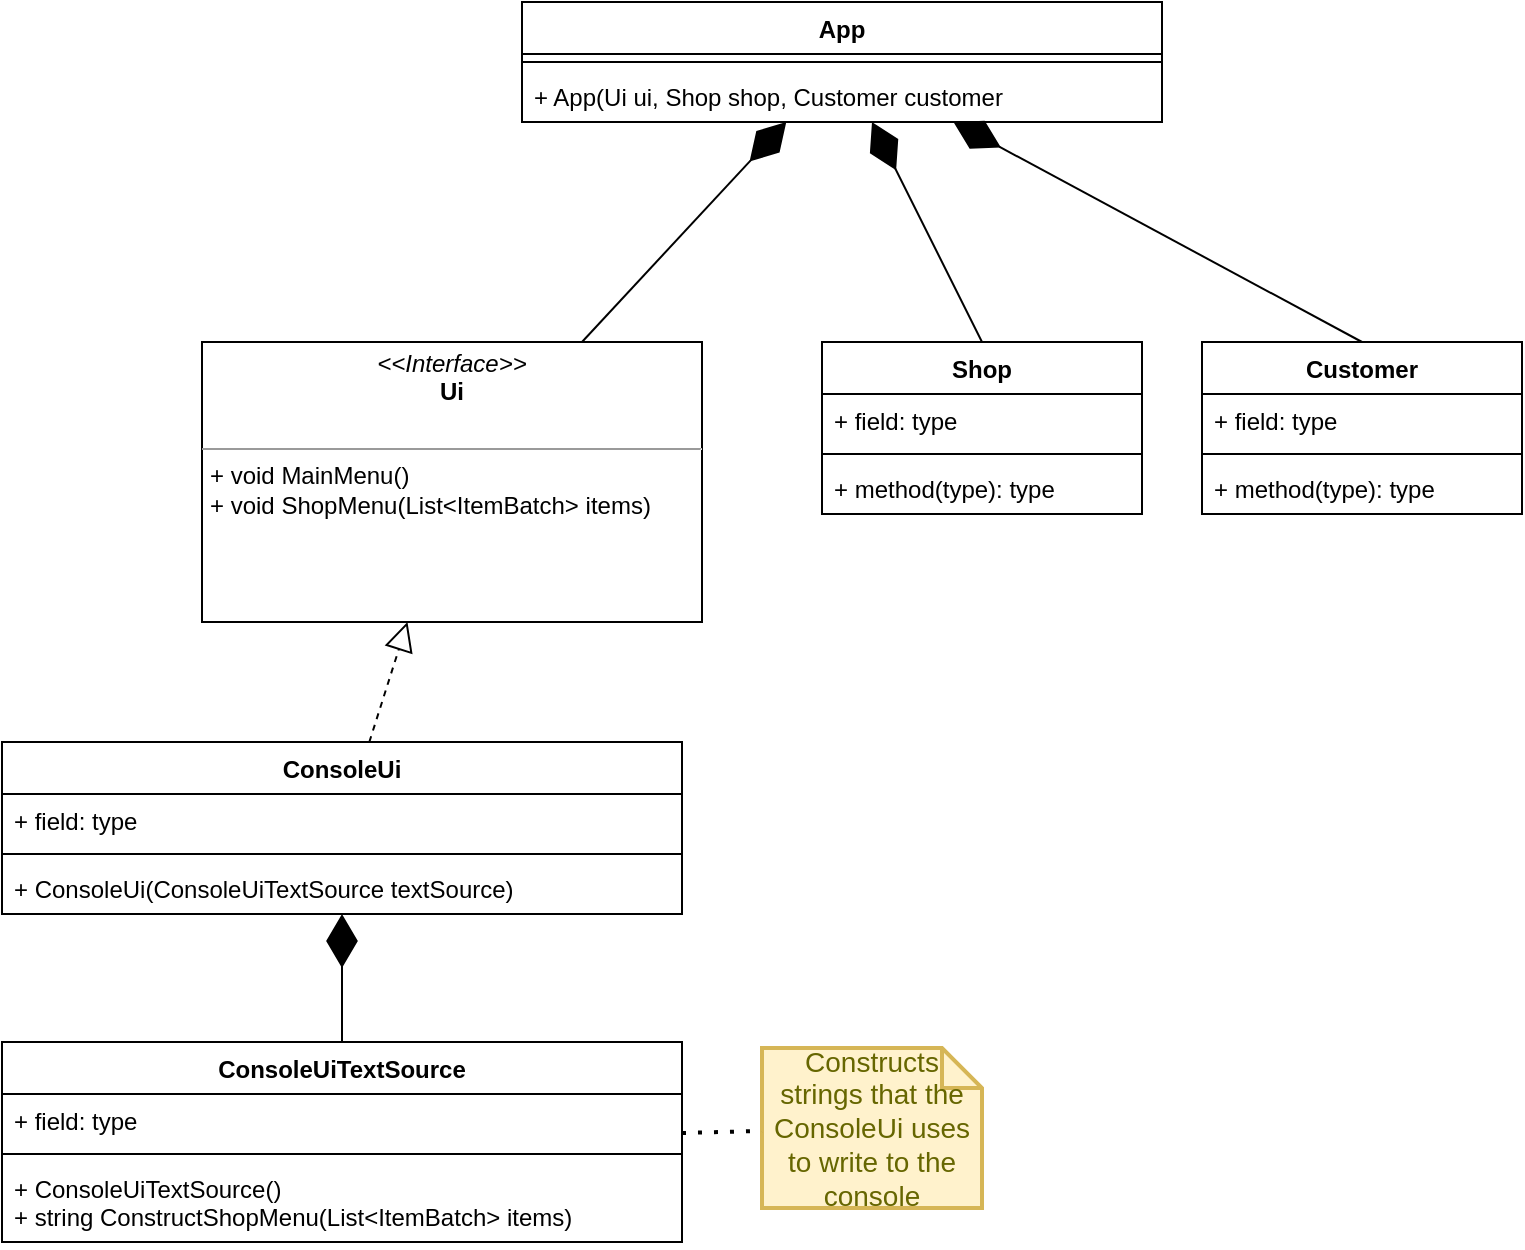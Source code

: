 <mxfile version="16.5.1" type="device"><diagram id="dqkbUDT-BQwjQ_gwmymV" name="Page-1"><mxGraphModel dx="1702" dy="865" grid="1" gridSize="10" guides="1" tooltips="1" connect="1" arrows="1" fold="1" page="1" pageScale="1" pageWidth="300" pageHeight="300" math="0" shadow="0"><root><mxCell id="0"/><mxCell id="1" parent="0"/><mxCell id="gzTI-oJf4O6j09UwgTtp-1" value="App" style="swimlane;fontStyle=1;align=center;verticalAlign=top;childLayout=stackLayout;horizontal=1;startSize=26;horizontalStack=0;resizeParent=1;resizeParentMax=0;resizeLast=0;collapsible=1;marginBottom=0;" parent="1" vertex="1"><mxGeometry x="-80" y="250" width="320" height="60" as="geometry"/></mxCell><mxCell id="gzTI-oJf4O6j09UwgTtp-3" value="" style="line;strokeWidth=1;fillColor=none;align=left;verticalAlign=middle;spacingTop=-1;spacingLeft=3;spacingRight=3;rotatable=0;labelPosition=right;points=[];portConstraint=eastwest;" parent="gzTI-oJf4O6j09UwgTtp-1" vertex="1"><mxGeometry y="26" width="320" height="8" as="geometry"/></mxCell><mxCell id="gzTI-oJf4O6j09UwgTtp-4" value="+ App(Ui ui, Shop shop, Customer customer" style="text;strokeColor=none;fillColor=none;align=left;verticalAlign=top;spacingLeft=4;spacingRight=4;overflow=hidden;rotatable=0;points=[[0,0.5],[1,0.5]];portConstraint=eastwest;" parent="gzTI-oJf4O6j09UwgTtp-1" vertex="1"><mxGeometry y="34" width="320" height="26" as="geometry"/></mxCell><mxCell id="gzTI-oJf4O6j09UwgTtp-10" value="&lt;p style=&quot;margin: 0px ; margin-top: 4px ; text-align: center&quot;&gt;&lt;i&gt;&amp;lt;&amp;lt;Interface&amp;gt;&amp;gt;&lt;/i&gt;&lt;br&gt;&lt;b&gt;Ui&lt;/b&gt;&lt;/p&gt;&lt;p style=&quot;margin: 0px ; margin-left: 4px&quot;&gt;&lt;br&gt;&lt;/p&gt;&lt;hr size=&quot;1&quot;&gt;&lt;p style=&quot;margin: 0px ; margin-left: 4px&quot;&gt;+ void MainMenu()&lt;br&gt;&lt;/p&gt;&lt;p style=&quot;margin: 0px ; margin-left: 4px&quot;&gt;+ void ShopMenu(List&amp;lt;ItemBatch&amp;gt; items)&lt;/p&gt;" style="verticalAlign=top;align=left;overflow=fill;fontSize=12;fontFamily=Helvetica;html=1;" parent="1" vertex="1"><mxGeometry x="-240" y="420" width="250" height="140" as="geometry"/></mxCell><mxCell id="gzTI-oJf4O6j09UwgTtp-11" value="" style="endArrow=block;dashed=1;endFill=0;endSize=12;html=1;rounded=0;" parent="1" source="IUtSUDqgoTSuwJEiN3sf-1" target="gzTI-oJf4O6j09UwgTtp-10" edge="1"><mxGeometry width="160" relative="1" as="geometry"><mxPoint x="-199.969" y="634" as="sourcePoint"/><mxPoint x="160" y="434" as="targetPoint"/></mxGeometry></mxCell><mxCell id="gzTI-oJf4O6j09UwgTtp-16" value="Shop" style="swimlane;fontStyle=1;align=center;verticalAlign=top;childLayout=stackLayout;horizontal=1;startSize=26;horizontalStack=0;resizeParent=1;resizeParentMax=0;resizeLast=0;collapsible=1;marginBottom=0;" parent="1" vertex="1"><mxGeometry x="70" y="420" width="160" height="86" as="geometry"/></mxCell><mxCell id="gzTI-oJf4O6j09UwgTtp-17" value="+ field: type" style="text;strokeColor=none;fillColor=none;align=left;verticalAlign=top;spacingLeft=4;spacingRight=4;overflow=hidden;rotatable=0;points=[[0,0.5],[1,0.5]];portConstraint=eastwest;" parent="gzTI-oJf4O6j09UwgTtp-16" vertex="1"><mxGeometry y="26" width="160" height="26" as="geometry"/></mxCell><mxCell id="gzTI-oJf4O6j09UwgTtp-18" value="" style="line;strokeWidth=1;fillColor=none;align=left;verticalAlign=middle;spacingTop=-1;spacingLeft=3;spacingRight=3;rotatable=0;labelPosition=right;points=[];portConstraint=eastwest;" parent="gzTI-oJf4O6j09UwgTtp-16" vertex="1"><mxGeometry y="52" width="160" height="8" as="geometry"/></mxCell><mxCell id="gzTI-oJf4O6j09UwgTtp-19" value="+ method(type): type" style="text;strokeColor=none;fillColor=none;align=left;verticalAlign=top;spacingLeft=4;spacingRight=4;overflow=hidden;rotatable=0;points=[[0,0.5],[1,0.5]];portConstraint=eastwest;" parent="gzTI-oJf4O6j09UwgTtp-16" vertex="1"><mxGeometry y="60" width="160" height="26" as="geometry"/></mxCell><mxCell id="gzTI-oJf4O6j09UwgTtp-20" value="Customer" style="swimlane;fontStyle=1;align=center;verticalAlign=top;childLayout=stackLayout;horizontal=1;startSize=26;horizontalStack=0;resizeParent=1;resizeParentMax=0;resizeLast=0;collapsible=1;marginBottom=0;" parent="1" vertex="1"><mxGeometry x="260" y="420" width="160" height="86" as="geometry"/></mxCell><mxCell id="gzTI-oJf4O6j09UwgTtp-21" value="+ field: type" style="text;strokeColor=none;fillColor=none;align=left;verticalAlign=top;spacingLeft=4;spacingRight=4;overflow=hidden;rotatable=0;points=[[0,0.5],[1,0.5]];portConstraint=eastwest;" parent="gzTI-oJf4O6j09UwgTtp-20" vertex="1"><mxGeometry y="26" width="160" height="26" as="geometry"/></mxCell><mxCell id="gzTI-oJf4O6j09UwgTtp-22" value="" style="line;strokeWidth=1;fillColor=none;align=left;verticalAlign=middle;spacingTop=-1;spacingLeft=3;spacingRight=3;rotatable=0;labelPosition=right;points=[];portConstraint=eastwest;" parent="gzTI-oJf4O6j09UwgTtp-20" vertex="1"><mxGeometry y="52" width="160" height="8" as="geometry"/></mxCell><mxCell id="gzTI-oJf4O6j09UwgTtp-23" value="+ method(type): type" style="text;strokeColor=none;fillColor=none;align=left;verticalAlign=top;spacingLeft=4;spacingRight=4;overflow=hidden;rotatable=0;points=[[0,0.5],[1,0.5]];portConstraint=eastwest;" parent="gzTI-oJf4O6j09UwgTtp-20" vertex="1"><mxGeometry y="60" width="160" height="26" as="geometry"/></mxCell><mxCell id="gzTI-oJf4O6j09UwgTtp-24" value="" style="endArrow=diamondThin;endFill=1;endSize=24;html=1;rounded=0;exitX=0.5;exitY=0;exitDx=0;exitDy=0;" parent="1" source="gzTI-oJf4O6j09UwgTtp-20" target="gzTI-oJf4O6j09UwgTtp-1" edge="1"><mxGeometry width="160" relative="1" as="geometry"><mxPoint x="90" y="350" as="sourcePoint"/><mxPoint x="230" y="440" as="targetPoint"/></mxGeometry></mxCell><mxCell id="gzTI-oJf4O6j09UwgTtp-25" value="" style="endArrow=diamondThin;endFill=1;endSize=24;html=1;rounded=0;exitX=0.5;exitY=0;exitDx=0;exitDy=0;" parent="1" source="gzTI-oJf4O6j09UwgTtp-16" target="gzTI-oJf4O6j09UwgTtp-1" edge="1"><mxGeometry width="160" relative="1" as="geometry"><mxPoint x="290" y="430" as="sourcePoint"/><mxPoint x="80" y="310" as="targetPoint"/><Array as="points"/></mxGeometry></mxCell><mxCell id="gzTI-oJf4O6j09UwgTtp-26" value="" style="endArrow=diamondThin;endFill=1;endSize=24;html=1;rounded=0;" parent="1" source="gzTI-oJf4O6j09UwgTtp-10" target="gzTI-oJf4O6j09UwgTtp-1" edge="1"><mxGeometry width="160" relative="1" as="geometry"><mxPoint x="70" y="440" as="sourcePoint"/><mxPoint x="230" y="440" as="targetPoint"/></mxGeometry></mxCell><mxCell id="IUtSUDqgoTSuwJEiN3sf-1" value="ConsoleUi" style="swimlane;fontStyle=1;align=center;verticalAlign=top;childLayout=stackLayout;horizontal=1;startSize=26;horizontalStack=0;resizeParent=1;resizeParentMax=0;resizeLast=0;collapsible=1;marginBottom=0;" vertex="1" parent="1"><mxGeometry x="-340" y="620" width="340" height="86" as="geometry"/></mxCell><mxCell id="IUtSUDqgoTSuwJEiN3sf-2" value="+ field: type" style="text;strokeColor=none;fillColor=none;align=left;verticalAlign=top;spacingLeft=4;spacingRight=4;overflow=hidden;rotatable=0;points=[[0,0.5],[1,0.5]];portConstraint=eastwest;" vertex="1" parent="IUtSUDqgoTSuwJEiN3sf-1"><mxGeometry y="26" width="340" height="26" as="geometry"/></mxCell><mxCell id="IUtSUDqgoTSuwJEiN3sf-3" value="" style="line;strokeWidth=1;fillColor=none;align=left;verticalAlign=middle;spacingTop=-1;spacingLeft=3;spacingRight=3;rotatable=0;labelPosition=right;points=[];portConstraint=eastwest;" vertex="1" parent="IUtSUDqgoTSuwJEiN3sf-1"><mxGeometry y="52" width="340" height="8" as="geometry"/></mxCell><mxCell id="IUtSUDqgoTSuwJEiN3sf-4" value="+ ConsoleUi(ConsoleUiTextSource textSource)" style="text;strokeColor=none;fillColor=none;align=left;verticalAlign=top;spacingLeft=4;spacingRight=4;overflow=hidden;rotatable=0;points=[[0,0.5],[1,0.5]];portConstraint=eastwest;" vertex="1" parent="IUtSUDqgoTSuwJEiN3sf-1"><mxGeometry y="60" width="340" height="26" as="geometry"/></mxCell><mxCell id="IUtSUDqgoTSuwJEiN3sf-6" value="ConsoleUiTextSource" style="swimlane;fontStyle=1;align=center;verticalAlign=top;childLayout=stackLayout;horizontal=1;startSize=26;horizontalStack=0;resizeParent=1;resizeParentMax=0;resizeLast=0;collapsible=1;marginBottom=0;" vertex="1" parent="1"><mxGeometry x="-340" y="770" width="340" height="100" as="geometry"/></mxCell><mxCell id="IUtSUDqgoTSuwJEiN3sf-7" value="+ field: type" style="text;strokeColor=none;fillColor=none;align=left;verticalAlign=top;spacingLeft=4;spacingRight=4;overflow=hidden;rotatable=0;points=[[0,0.5],[1,0.5]];portConstraint=eastwest;" vertex="1" parent="IUtSUDqgoTSuwJEiN3sf-6"><mxGeometry y="26" width="340" height="26" as="geometry"/></mxCell><mxCell id="IUtSUDqgoTSuwJEiN3sf-8" value="" style="line;strokeWidth=1;fillColor=none;align=left;verticalAlign=middle;spacingTop=-1;spacingLeft=3;spacingRight=3;rotatable=0;labelPosition=right;points=[];portConstraint=eastwest;" vertex="1" parent="IUtSUDqgoTSuwJEiN3sf-6"><mxGeometry y="52" width="340" height="8" as="geometry"/></mxCell><mxCell id="IUtSUDqgoTSuwJEiN3sf-9" value="+ ConsoleUiTextSource()&#10;+ string ConstructShopMenu(List&lt;ItemBatch&gt; items)" style="text;strokeColor=none;fillColor=none;align=left;verticalAlign=top;spacingLeft=4;spacingRight=4;overflow=hidden;rotatable=0;points=[[0,0.5],[1,0.5]];portConstraint=eastwest;" vertex="1" parent="IUtSUDqgoTSuwJEiN3sf-6"><mxGeometry y="60" width="340" height="40" as="geometry"/></mxCell><mxCell id="IUtSUDqgoTSuwJEiN3sf-10" value="" style="endArrow=diamondThin;endFill=1;endSize=24;html=1;rounded=0;" edge="1" parent="1" source="IUtSUDqgoTSuwJEiN3sf-6" target="IUtSUDqgoTSuwJEiN3sf-1"><mxGeometry width="160" relative="1" as="geometry"><mxPoint x="-60" y="710" as="sourcePoint"/><mxPoint x="-130" y="740" as="targetPoint"/></mxGeometry></mxCell><mxCell id="IUtSUDqgoTSuwJEiN3sf-11" value="Constructs strings that the ConsoleUi uses to write to the console" style="shape=note;strokeWidth=2;fontSize=14;size=20;whiteSpace=wrap;html=1;fillColor=#fff2cc;strokeColor=#d6b656;fontColor=#666600;" vertex="1" parent="1"><mxGeometry x="40" y="773" width="110.0" height="80" as="geometry"/></mxCell><mxCell id="IUtSUDqgoTSuwJEiN3sf-12" value="" style="endArrow=none;dashed=1;html=1;dashPattern=1 3;strokeWidth=2;rounded=0;" edge="1" parent="1" source="IUtSUDqgoTSuwJEiN3sf-6" target="IUtSUDqgoTSuwJEiN3sf-11"><mxGeometry width="50" height="50" relative="1" as="geometry"><mxPoint x="-10" y="700" as="sourcePoint"/><mxPoint x="40" y="650" as="targetPoint"/></mxGeometry></mxCell></root></mxGraphModel></diagram></mxfile>